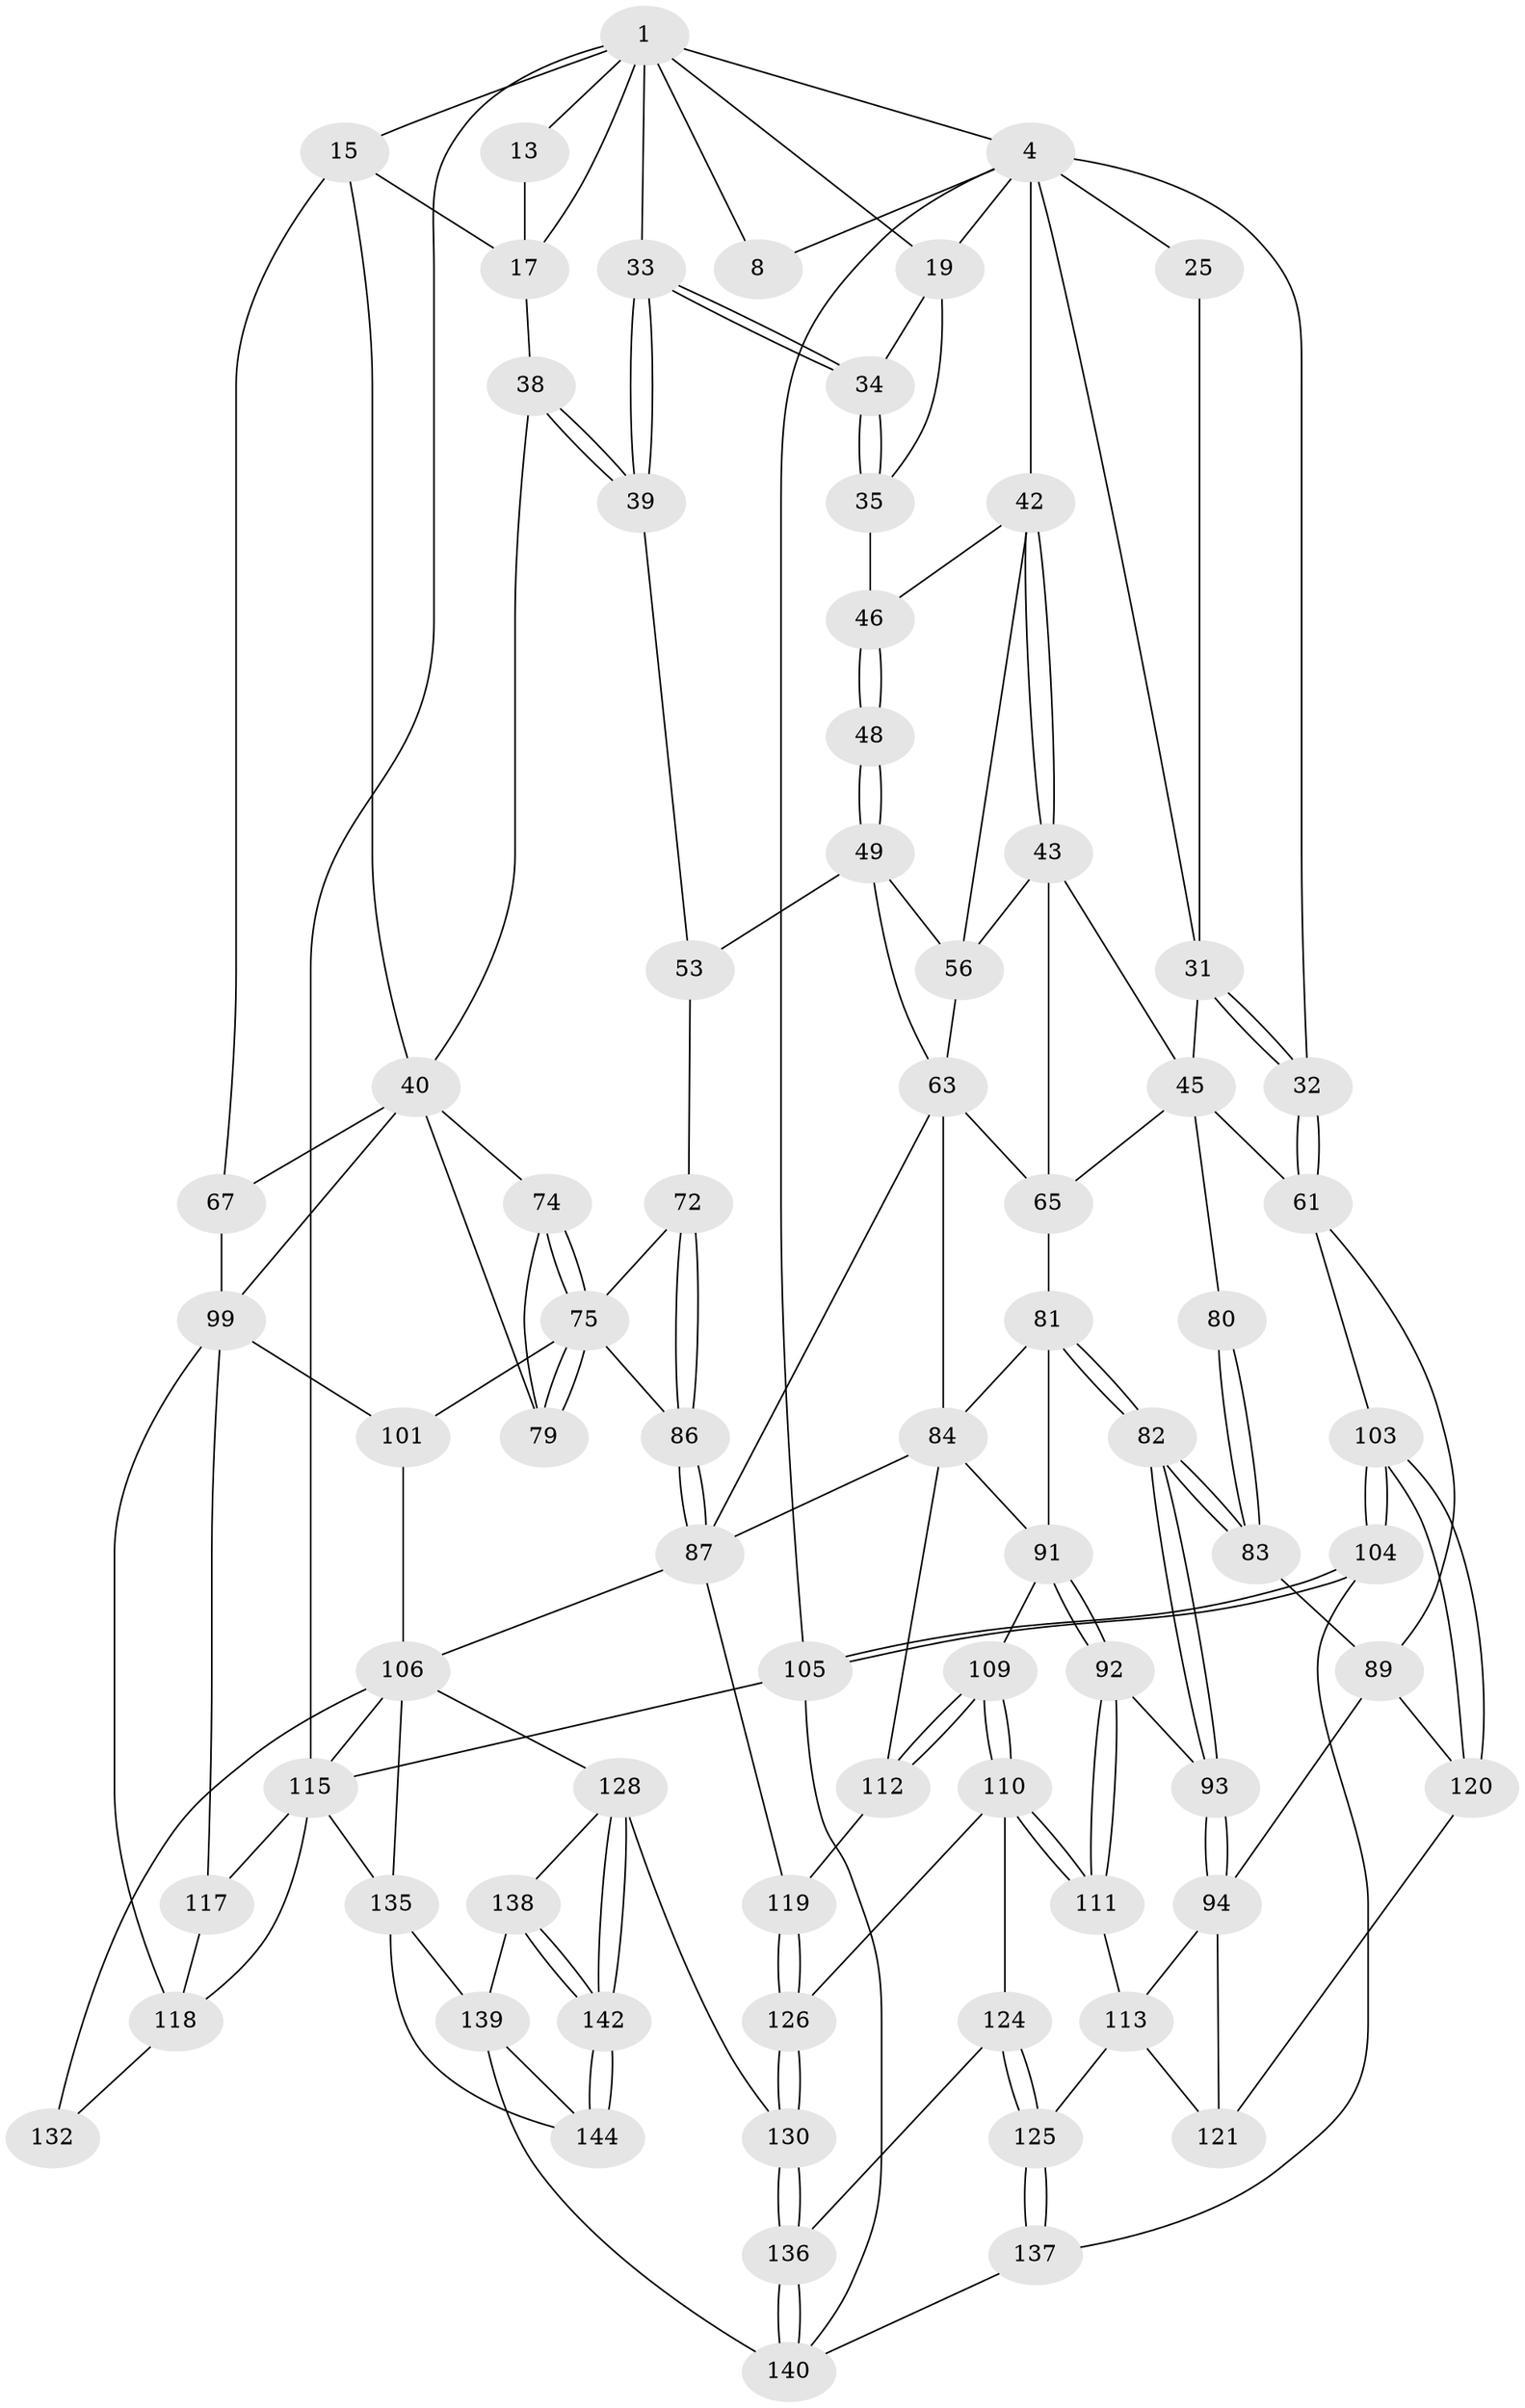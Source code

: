 // original degree distribution, {3: 0.04, 4: 0.20666666666666667, 6: 0.24666666666666667, 5: 0.5066666666666667}
// Generated by graph-tools (version 1.1) at 2025/28/03/15/25 16:28:06]
// undirected, 75 vertices, 171 edges
graph export_dot {
graph [start="1"]
  node [color=gray90,style=filled];
  1 [pos="+0.9005229084588223+0",super="+2+9"];
  4 [pos="+0+0",super="+5+21"];
  8 [pos="+0.5693022394686854+0"];
  13 [pos="+0.8510866151388169+0"];
  15 [pos="+1+0.11651392106859536",super="+16"];
  17 [pos="+0.9501310693369736+0.13964354634850445",super="+18"];
  19 [pos="+0.4943118493833612+0.09920700303574055",super="+29+20"];
  25 [pos="+0.1449686898644471+0.15666959527603874",super="+26"];
  31 [pos="+0.027782867154323126+0.18971993668317105",super="+37"];
  32 [pos="+0+0.20217576507579196"];
  33 [pos="+0.718323294413694+0.20042777606180945"];
  34 [pos="+0.642453825013009+0.18959311333426468"];
  35 [pos="+0.5945459226735488+0.2102544138701317",super="+36"];
  38 [pos="+0.7289034157042176+0.21099595732024734"];
  39 [pos="+0.7256424432566358+0.20935739461201985",super="+52"];
  40 [pos="+0.8857560977108445+0.2897293168707539",super="+41+68"];
  42 [pos="+0.2792884930406784+0.20874037544320062",super="+47"];
  43 [pos="+0.20008901357776523+0.28488333133212956",super="+44+62"];
  45 [pos="+0.11461736544498768+0.27666350959130115",super="+59"];
  46 [pos="+0.4547794146051418+0.2459183092290532"];
  48 [pos="+0.45526006565028637+0.24753646977669863"];
  49 [pos="+0.465110148368373+0.2761984876466974",super="+50"];
  53 [pos="+0.5720896723258376+0.29441598466285124",super="+54"];
  56 [pos="+0.325073634283032+0.2925312627916547",super="+57"];
  61 [pos="+0+0.3792096667212553",super="+90"];
  63 [pos="+0.3771364838856813+0.43471337024558987",super="+64+69"];
  65 [pos="+0.3078242229323958+0.39530222491480804",super="+66"];
  67 [pos="+1+0.37553899149903774"];
  72 [pos="+0.5541193448682271+0.383498484280092",super="+73"];
  74 [pos="+0.7542256996884911+0.31617636841180297"];
  75 [pos="+0.682596515067504+0.46561180566667465",super="+76"];
  79 [pos="+0.8463154224416922+0.43154727873096355"];
  80 [pos="+0.09029637876859334+0.4082430120420372"];
  81 [pos="+0.17432171477510355+0.444463731115338",super="+85"];
  82 [pos="+0.1243873350655001+0.46185151371800715"];
  83 [pos="+0.11991239574197866+0.4608049072887963"];
  84 [pos="+0.3148021606117302+0.4380715071506369",super="+96"];
  86 [pos="+0.6219898168227198+0.4887514594651696"];
  87 [pos="+0.5429695966161704+0.5750479470649535",super="+88+108"];
  89 [pos="+0.10772708872355514+0.4696900311616332",super="+95"];
  91 [pos="+0.20835966790999+0.5544073238360683",super="+97"];
  92 [pos="+0.1772435451392011+0.5648927538519131"];
  93 [pos="+0.16501618528903375+0.5646397405314479"];
  94 [pos="+0.08096485065166877+0.6081382160673974",super="+114"];
  99 [pos="+0.8661244969816687+0.4613584058667747",super="+100+102"];
  101 [pos="+0.8142546074319872+0.6068277337369407"];
  103 [pos="+0+0.6093845557323939"];
  104 [pos="+0+0.7326937044977128"];
  105 [pos="+0+1"];
  106 [pos="+0.6637928408332513+0.6851659960971469",super="+107+133"];
  109 [pos="+0.3210988216458396+0.6975043625663288"];
  110 [pos="+0.3176765938739616+0.7084727670420475",super="+123"];
  111 [pos="+0.20570067864730132+0.6786537856294745"];
  112 [pos="+0.36115040196289494+0.6444263675114836"];
  113 [pos="+0.15425991975373646+0.6860525419879926",super="+122"];
  115 [pos="+1+1",super="+145+116"];
  117 [pos="+1+0.6037291301463029"];
  118 [pos="+0.9108702344656766+0.6415995494578832",super="+131"];
  119 [pos="+0.49262659965315453+0.7088513049625761"];
  120 [pos="+0+0.6172615700282822"];
  121 [pos="+0.06954293865727215+0.7500031612177191"];
  124 [pos="+0.3062056771582049+0.7742789582228062"];
  125 [pos="+0.13793517970049135+0.8448530545982861"];
  126 [pos="+0.4672324511206526+0.7468040763533074"];
  128 [pos="+0.5319092164313889+0.8278707476406318",super="+129"];
  130 [pos="+0.5037728685643014+0.8138838549577956"];
  132 [pos="+0.8490505141620249+0.8105693339090195"];
  135 [pos="+0.6291902254201167+0.8362270123312966",super="+143"];
  136 [pos="+0.3382874660997781+0.8325540233696836"];
  137 [pos="+0.12562555011455598+0.870441693304231"];
  138 [pos="+0.4371163655083493+0.891902706150235"];
  139 [pos="+0.35924565801910135+0.9075632048020318",super="+148"];
  140 [pos="+0.35078587919822873+0.8994053253864626",super="+147"];
  142 [pos="+0.525866350796911+0.9490710913672059"];
  144 [pos="+0.5301028428483012+0.9698356977651167"];
  1 -- 17;
  1 -- 115;
  1 -- 4;
  1 -- 13 [weight=2];
  1 -- 15;
  1 -- 33;
  1 -- 19 [weight=2];
  1 -- 8;
  4 -- 105;
  4 -- 8;
  4 -- 25 [weight=3];
  4 -- 42;
  4 -- 32;
  4 -- 31;
  4 -- 19 [weight=2];
  13 -- 17;
  15 -- 67;
  15 -- 40;
  15 -- 17;
  17 -- 38;
  19 -- 34;
  19 -- 35;
  25 -- 31;
  31 -- 32;
  31 -- 32;
  31 -- 45;
  32 -- 61;
  32 -- 61;
  33 -- 34;
  33 -- 34;
  33 -- 39;
  33 -- 39;
  34 -- 35;
  34 -- 35;
  35 -- 46;
  38 -- 39;
  38 -- 39;
  38 -- 40;
  39 -- 53;
  40 -- 74;
  40 -- 99;
  40 -- 67;
  40 -- 79;
  42 -- 43;
  42 -- 43;
  42 -- 56;
  42 -- 46;
  43 -- 45;
  43 -- 56;
  43 -- 65 [weight=2];
  45 -- 80 [weight=2];
  45 -- 65;
  45 -- 61;
  46 -- 48;
  46 -- 48;
  48 -- 49;
  48 -- 49;
  49 -- 56;
  49 -- 53 [weight=2];
  49 -- 63;
  53 -- 72;
  56 -- 63;
  61 -- 89;
  61 -- 103;
  63 -- 65;
  63 -- 84;
  63 -- 87;
  65 -- 81;
  67 -- 99;
  72 -- 86;
  72 -- 86;
  72 -- 75;
  74 -- 75;
  74 -- 75;
  74 -- 79;
  75 -- 79;
  75 -- 79;
  75 -- 101;
  75 -- 86;
  80 -- 83;
  80 -- 83;
  81 -- 82;
  81 -- 82;
  81 -- 91;
  81 -- 84;
  82 -- 83;
  82 -- 83;
  82 -- 93;
  82 -- 93;
  83 -- 89;
  84 -- 112;
  84 -- 87;
  84 -- 91;
  86 -- 87;
  86 -- 87;
  87 -- 106;
  87 -- 119;
  89 -- 120;
  89 -- 94;
  91 -- 92;
  91 -- 92;
  91 -- 109;
  92 -- 93;
  92 -- 111;
  92 -- 111;
  93 -- 94;
  93 -- 94;
  94 -- 113;
  94 -- 121;
  99 -- 101;
  99 -- 118;
  99 -- 117;
  101 -- 106;
  103 -- 104;
  103 -- 104;
  103 -- 120;
  103 -- 120;
  104 -- 105;
  104 -- 105;
  104 -- 137;
  105 -- 115;
  105 -- 140;
  106 -- 128;
  106 -- 135 [weight=2];
  106 -- 115;
  106 -- 132 [weight=2];
  109 -- 110;
  109 -- 110;
  109 -- 112;
  109 -- 112;
  110 -- 111;
  110 -- 111;
  110 -- 126;
  110 -- 124;
  111 -- 113;
  112 -- 119;
  113 -- 125;
  113 -- 121;
  115 -- 117;
  115 -- 118;
  115 -- 135;
  117 -- 118;
  118 -- 132;
  119 -- 126;
  119 -- 126;
  120 -- 121;
  124 -- 125;
  124 -- 125;
  124 -- 136;
  125 -- 137;
  125 -- 137;
  126 -- 130;
  126 -- 130;
  128 -- 142;
  128 -- 142;
  128 -- 130;
  128 -- 138;
  130 -- 136;
  130 -- 136;
  135 -- 144;
  135 -- 139;
  136 -- 140;
  136 -- 140;
  137 -- 140;
  138 -- 139;
  138 -- 142;
  138 -- 142;
  139 -- 140 [weight=2];
  139 -- 144;
  142 -- 144;
  142 -- 144;
}
